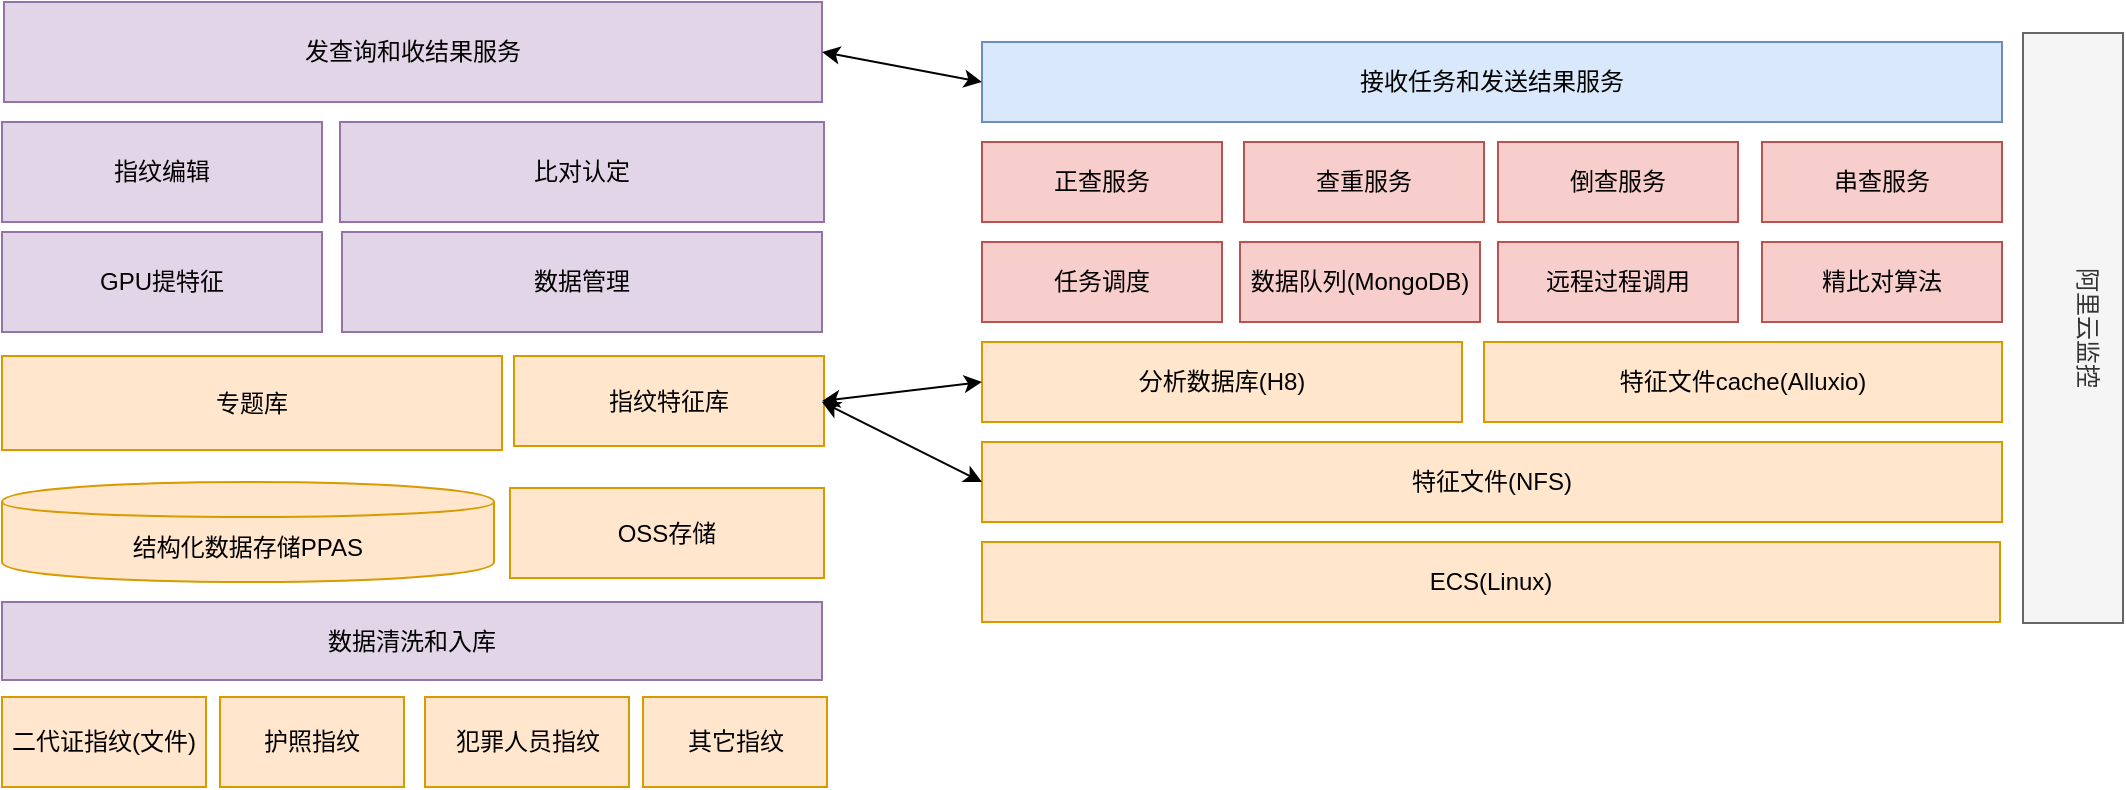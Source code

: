 <mxfile version="10.6.7" type="github"><diagram id="0JF_6vcvVq2uVW6Ly7bd" name="Page-1"><mxGraphModel dx="758" dy="414" grid="1" gridSize="10" guides="1" tooltips="1" connect="1" arrows="1" fold="1" page="1" pageScale="1" pageWidth="1169" pageHeight="1654" math="0" shadow="0"><root><mxCell id="0"/><mxCell id="1" parent="0"/><mxCell id="u5JKlpqk_BJtgDLQV8ew-1" value="ECS(Linux)" style="rounded=0;whiteSpace=wrap;html=1;fillColor=#ffe6cc;strokeColor=#d79b00;" parent="1" vertex="1"><mxGeometry x="630" y="760" width="509" height="40" as="geometry"/></mxCell><mxCell id="u5JKlpqk_BJtgDLQV8ew-8" value="任务调度" style="rounded=0;whiteSpace=wrap;html=1;fillColor=#f8cecc;strokeColor=#b85450;" parent="1" vertex="1"><mxGeometry x="630" y="610" width="120" height="40" as="geometry"/></mxCell><mxCell id="u5JKlpqk_BJtgDLQV8ew-9" value="特征文件(NFS)" style="rounded=0;whiteSpace=wrap;html=1;fillColor=#ffe6cc;strokeColor=#d79b00;" parent="1" vertex="1"><mxGeometry x="630" y="710" width="510" height="40" as="geometry"/></mxCell><mxCell id="u5JKlpqk_BJtgDLQV8ew-13" value="数据管理" style="rounded=0;whiteSpace=wrap;html=1;fillColor=#e1d5e7;strokeColor=#9673a6;" parent="1" vertex="1"><mxGeometry x="310" y="605" width="240" height="50" as="geometry"/></mxCell><mxCell id="u5JKlpqk_BJtgDLQV8ew-14" value="接收任务和发送结果服务" style="rounded=0;whiteSpace=wrap;html=1;fillColor=#dae8fc;strokeColor=#6c8ebf;" parent="1" vertex="1"><mxGeometry x="630" y="510" width="510" height="40" as="geometry"/></mxCell><mxCell id="u5JKlpqk_BJtgDLQV8ew-16" value="阿里云监控&lt;br&gt;&lt;br&gt;" style="rounded=0;whiteSpace=wrap;html=1;rotation=90;fillColor=#f5f5f5;strokeColor=#666666;fontColor=#333333;" parent="1" vertex="1"><mxGeometry x="1028" y="628" width="295" height="50" as="geometry"/></mxCell><mxCell id="u5JKlpqk_BJtgDLQV8ew-18" value="指纹编辑" style="rounded=0;whiteSpace=wrap;html=1;fillColor=#e1d5e7;strokeColor=#9673a6;" parent="1" vertex="1"><mxGeometry x="140" y="550" width="160" height="50" as="geometry"/></mxCell><mxCell id="u5JKlpqk_BJtgDLQV8ew-19" value="比对认定" style="rounded=0;whiteSpace=wrap;html=1;fillColor=#e1d5e7;strokeColor=#9673a6;" parent="1" vertex="1"><mxGeometry x="309" y="550" width="242" height="50" as="geometry"/></mxCell><mxCell id="u5JKlpqk_BJtgDLQV8ew-20" value="GPU提特征" style="rounded=0;whiteSpace=wrap;html=1;fillColor=#e1d5e7;strokeColor=#9673a6;" parent="1" vertex="1"><mxGeometry x="140" y="605" width="160" height="50" as="geometry"/></mxCell><mxCell id="suld9z6TnRazsA1iorUP-1" value="特征文件cache(Alluxio)" style="rounded=0;whiteSpace=wrap;html=1;fillColor=#ffe6cc;strokeColor=#d79b00;" vertex="1" parent="1"><mxGeometry x="881" y="660" width="259" height="40" as="geometry"/></mxCell><mxCell id="suld9z6TnRazsA1iorUP-2" value="结构化数据存储PPAS" style="shape=cylinder;whiteSpace=wrap;html=1;boundedLbl=1;backgroundOutline=1;fillColor=#ffe6cc;strokeColor=#d79b00;" vertex="1" parent="1"><mxGeometry x="140" y="730" width="246" height="50" as="geometry"/></mxCell><mxCell id="suld9z6TnRazsA1iorUP-5" value="OSS存储" style="rounded=0;whiteSpace=wrap;html=1;fillColor=#ffe6cc;strokeColor=#d79b00;" vertex="1" parent="1"><mxGeometry x="394" y="733" width="157" height="45" as="geometry"/></mxCell><mxCell id="suld9z6TnRazsA1iorUP-6" value="分析数据库(H8)" style="rounded=0;whiteSpace=wrap;html=1;fillColor=#ffe6cc;strokeColor=#d79b00;" vertex="1" parent="1"><mxGeometry x="630" y="660" width="240" height="40" as="geometry"/></mxCell><mxCell id="suld9z6TnRazsA1iorUP-9" value="专题库" style="rounded=0;whiteSpace=wrap;html=1;fillColor=#ffe6cc;strokeColor=#d79b00;" vertex="1" parent="1"><mxGeometry x="140" y="667" width="250" height="47" as="geometry"/></mxCell><mxCell id="suld9z6TnRazsA1iorUP-12" value="数据队列(MongoDB)" style="rounded=0;whiteSpace=wrap;html=1;fillColor=#f8cecc;strokeColor=#b85450;" vertex="1" parent="1"><mxGeometry x="759" y="610" width="120" height="40" as="geometry"/></mxCell><mxCell id="suld9z6TnRazsA1iorUP-13" value="远程过程调用" style="rounded=0;whiteSpace=wrap;html=1;fillColor=#f8cecc;strokeColor=#b85450;" vertex="1" parent="1"><mxGeometry x="888" y="610" width="120" height="40" as="geometry"/></mxCell><mxCell id="suld9z6TnRazsA1iorUP-14" value="精比对算法" style="rounded=0;whiteSpace=wrap;html=1;fillColor=#f8cecc;strokeColor=#b85450;" vertex="1" parent="1"><mxGeometry x="1020" y="610" width="120" height="40" as="geometry"/></mxCell><mxCell id="suld9z6TnRazsA1iorUP-17" value="正查服务" style="rounded=0;whiteSpace=wrap;html=1;fillColor=#f8cecc;strokeColor=#b85450;" vertex="1" parent="1"><mxGeometry x="630" y="560" width="120" height="40" as="geometry"/></mxCell><mxCell id="suld9z6TnRazsA1iorUP-18" value="查重服务" style="rounded=0;whiteSpace=wrap;html=1;fillColor=#f8cecc;strokeColor=#b85450;" vertex="1" parent="1"><mxGeometry x="761" y="560" width="120" height="40" as="geometry"/></mxCell><mxCell id="suld9z6TnRazsA1iorUP-19" value="倒查服务" style="rounded=0;whiteSpace=wrap;html=1;fillColor=#f8cecc;strokeColor=#b85450;" vertex="1" parent="1"><mxGeometry x="888" y="560" width="120" height="40" as="geometry"/></mxCell><mxCell id="suld9z6TnRazsA1iorUP-20" value="串查服务" style="rounded=0;whiteSpace=wrap;html=1;fillColor=#f8cecc;strokeColor=#b85450;" vertex="1" parent="1"><mxGeometry x="1020" y="560" width="120" height="40" as="geometry"/></mxCell><mxCell id="suld9z6TnRazsA1iorUP-21" value="发查询和收结果服务" style="rounded=0;whiteSpace=wrap;html=1;fillColor=#e1d5e7;strokeColor=#9673a6;" vertex="1" parent="1"><mxGeometry x="141" y="490" width="409" height="50" as="geometry"/></mxCell><mxCell id="suld9z6TnRazsA1iorUP-22" value="" style="endArrow=classic;startArrow=classic;html=1;entryX=0;entryY=0.5;entryDx=0;entryDy=0;exitX=1;exitY=0.5;exitDx=0;exitDy=0;" edge="1" parent="1" source="suld9z6TnRazsA1iorUP-21" target="u5JKlpqk_BJtgDLQV8ew-14"><mxGeometry width="50" height="50" relative="1" as="geometry"><mxPoint x="520" y="550" as="sourcePoint"/><mxPoint x="570" y="500" as="targetPoint"/></mxGeometry></mxCell><mxCell id="suld9z6TnRazsA1iorUP-23" value="二代证指纹(文件)" style="rounded=0;whiteSpace=wrap;html=1;fillColor=#ffe6cc;strokeColor=#d79b00;" vertex="1" parent="1"><mxGeometry x="140" y="837.5" width="102" height="45" as="geometry"/></mxCell><mxCell id="suld9z6TnRazsA1iorUP-24" value="护照指纹" style="rounded=0;whiteSpace=wrap;html=1;fillColor=#ffe6cc;strokeColor=#d79b00;" vertex="1" parent="1"><mxGeometry x="249" y="837.5" width="92" height="45" as="geometry"/></mxCell><mxCell id="suld9z6TnRazsA1iorUP-25" value="犯罪人员指纹" style="rounded=0;whiteSpace=wrap;html=1;fillColor=#ffe6cc;strokeColor=#d79b00;" vertex="1" parent="1"><mxGeometry x="351.5" y="837.5" width="102" height="45" as="geometry"/></mxCell><mxCell id="suld9z6TnRazsA1iorUP-26" value="其它指纹" style="rounded=0;whiteSpace=wrap;html=1;fillColor=#ffe6cc;strokeColor=#d79b00;" vertex="1" parent="1"><mxGeometry x="460.5" y="837.5" width="92" height="45" as="geometry"/></mxCell><mxCell id="suld9z6TnRazsA1iorUP-27" value="数据清洗和入库" style="rounded=0;whiteSpace=wrap;html=1;fillColor=#e1d5e7;strokeColor=#9673a6;" vertex="1" parent="1"><mxGeometry x="140" y="790" width="410" height="39" as="geometry"/></mxCell><mxCell id="suld9z6TnRazsA1iorUP-28" value="指纹特征库" style="rounded=0;whiteSpace=wrap;html=1;fillColor=#ffe6cc;strokeColor=#d79b00;" vertex="1" parent="1"><mxGeometry x="396" y="667" width="155" height="45" as="geometry"/></mxCell><mxCell id="suld9z6TnRazsA1iorUP-29" value="" style="endArrow=classic;startArrow=classic;html=1;entryX=0;entryY=0.5;entryDx=0;entryDy=0;" edge="1" parent="1" target="suld9z6TnRazsA1iorUP-6"><mxGeometry width="50" height="50" relative="1" as="geometry"><mxPoint x="550" y="689.5" as="sourcePoint"/><mxPoint x="600" y="639.5" as="targetPoint"/></mxGeometry></mxCell><mxCell id="suld9z6TnRazsA1iorUP-30" value="" style="endArrow=classic;startArrow=classic;html=1;entryX=0;entryY=0.5;entryDx=0;entryDy=0;" edge="1" parent="1" target="u5JKlpqk_BJtgDLQV8ew-9"><mxGeometry width="50" height="50" relative="1" as="geometry"><mxPoint x="550" y="690" as="sourcePoint"/><mxPoint x="600" y="650" as="targetPoint"/></mxGeometry></mxCell></root></mxGraphModel></diagram></mxfile>